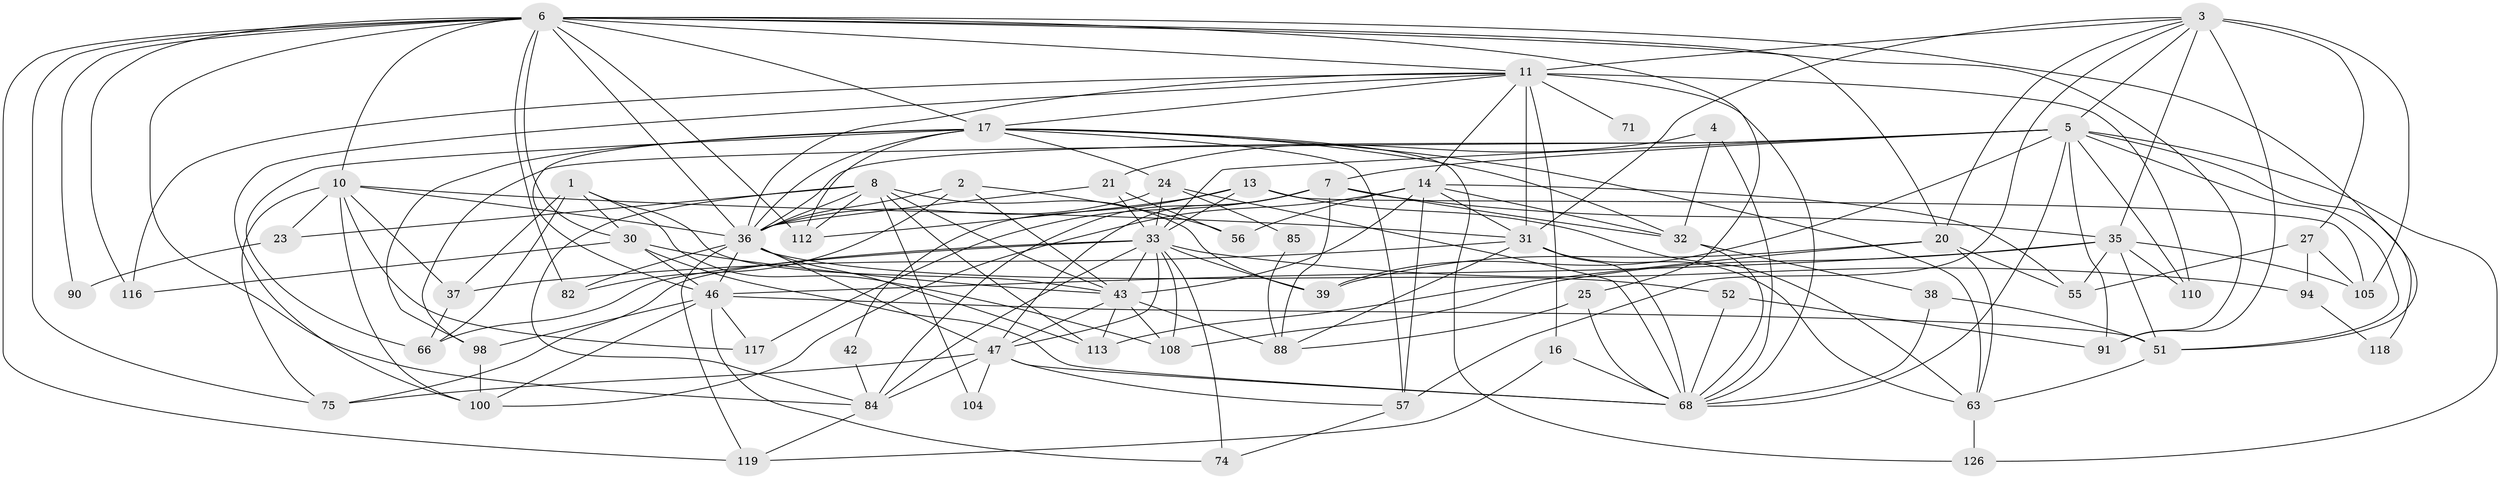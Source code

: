 // original degree distribution, {5: 0.1875, 4: 0.3125, 7: 0.03125, 3: 0.265625, 8: 0.0078125, 6: 0.0859375, 2: 0.109375}
// Generated by graph-tools (version 1.1) at 2025/15/03/09/25 04:15:08]
// undirected, 64 vertices, 178 edges
graph export_dot {
graph [start="1"]
  node [color=gray90,style=filled];
  1;
  2;
  3 [super="+18"];
  4;
  5 [super="+15"];
  6 [super="+12+50+64+106+22"];
  7 [super="+9+77"];
  8 [super="+19"];
  10 [super="+111"];
  11 [super="+45"];
  13 [super="+89"];
  14 [super="+78+29"];
  16;
  17 [super="+34+28+61"];
  20 [super="+48"];
  21;
  23;
  24 [super="+79"];
  25 [super="+62"];
  27 [super="+124"];
  30 [super="+115"];
  31 [super="+102+93"];
  32 [super="+96"];
  33 [super="+40+72"];
  35 [super="+65"];
  36 [super="+41+44+101"];
  37;
  38;
  39;
  42;
  43 [super="+60+67"];
  46 [super="+99+73+97"];
  47 [super="+87+53"];
  51;
  52;
  55;
  56;
  57 [super="+76"];
  63 [super="+114"];
  66;
  68 [super="+123+81"];
  71;
  74;
  75 [super="+103"];
  82;
  84 [super="+107"];
  85;
  88;
  90;
  91;
  94 [super="+127"];
  98 [super="+109"];
  100;
  104;
  105;
  108 [super="+125"];
  110;
  112;
  113;
  116;
  117;
  118;
  119;
  126;
  1 -- 37;
  1 -- 66;
  1 -- 43;
  1 -- 30;
  1 -- 108;
  2 -- 82;
  2 -- 43;
  2 -- 56;
  2 -- 36;
  3 -- 5;
  3 -- 91;
  3 -- 27;
  3 -- 105;
  3 -- 20;
  3 -- 35;
  3 -- 31;
  3 -- 57;
  3 -- 11;
  4 -- 21;
  4 -- 32;
  4 -- 68;
  5 -- 51;
  5 -- 68;
  5 -- 98;
  5 -- 7;
  5 -- 39;
  5 -- 110;
  5 -- 118;
  5 -- 91;
  5 -- 126;
  5 -- 33;
  5 -- 36;
  6 -- 116 [weight=2];
  6 -- 20 [weight=2];
  6 -- 112;
  6 -- 91;
  6 -- 11;
  6 -- 119;
  6 -- 25;
  6 -- 84;
  6 -- 90;
  6 -- 10;
  6 -- 36;
  6 -- 17;
  6 -- 30;
  6 -- 82;
  6 -- 51;
  6 -- 75;
  7 -- 47 [weight=2];
  7 -- 32;
  7 -- 35;
  7 -- 88;
  7 -- 117;
  7 -- 84;
  8 -- 113;
  8 -- 104;
  8 -- 84;
  8 -- 112;
  8 -- 36;
  8 -- 23;
  8 -- 39;
  8 -- 43;
  10 -- 37;
  10 -- 75;
  10 -- 100;
  10 -- 117;
  10 -- 23;
  10 -- 36;
  10 -- 31;
  11 -- 16;
  11 -- 116;
  11 -- 17;
  11 -- 36;
  11 -- 100;
  11 -- 68;
  11 -- 71 [weight=2];
  11 -- 14;
  11 -- 110;
  11 -- 31;
  13 -- 112;
  13 -- 105;
  13 -- 42;
  13 -- 63;
  13 -- 33;
  14 -- 31;
  14 -- 56;
  14 -- 43;
  14 -- 100;
  14 -- 55;
  14 -- 57 [weight=2];
  14 -- 32;
  16 -- 119;
  16 -- 68;
  17 -- 66;
  17 -- 126;
  17 -- 112;
  17 -- 24;
  17 -- 46;
  17 -- 63;
  17 -- 57;
  17 -- 98;
  17 -- 32;
  17 -- 36;
  20 -- 63;
  20 -- 113;
  20 -- 55;
  20 -- 39;
  21 -- 56;
  21 -- 36;
  21 -- 33;
  23 -- 90;
  24 -- 85;
  24 -- 68;
  24 -- 36;
  24 -- 33;
  25 -- 68 [weight=2];
  25 -- 88;
  27 -- 55;
  27 -- 105;
  27 -- 94;
  30 -- 116;
  30 -- 43;
  30 -- 46;
  30 -- 68;
  31 -- 63;
  31 -- 37;
  31 -- 88;
  31 -- 68 [weight=2];
  32 -- 38;
  32 -- 68;
  33 -- 47;
  33 -- 75;
  33 -- 66;
  33 -- 39;
  33 -- 74;
  33 -- 43;
  33 -- 108;
  33 -- 84;
  33 -- 94;
  35 -- 46;
  35 -- 51;
  35 -- 55;
  35 -- 105;
  35 -- 110;
  35 -- 108;
  36 -- 82;
  36 -- 52;
  36 -- 119;
  36 -- 113;
  36 -- 46 [weight=2];
  36 -- 47;
  37 -- 66;
  38 -- 51;
  38 -- 68;
  42 -- 84;
  43 -- 88;
  43 -- 108;
  43 -- 47;
  43 -- 113;
  46 -- 100;
  46 -- 51;
  46 -- 117;
  46 -- 74;
  46 -- 98;
  47 -- 84 [weight=2];
  47 -- 104;
  47 -- 57;
  47 -- 75;
  47 -- 68;
  51 -- 63;
  52 -- 91;
  52 -- 68;
  57 -- 74;
  63 -- 126;
  84 -- 119;
  85 -- 88;
  94 -- 118;
  98 -- 100;
}
